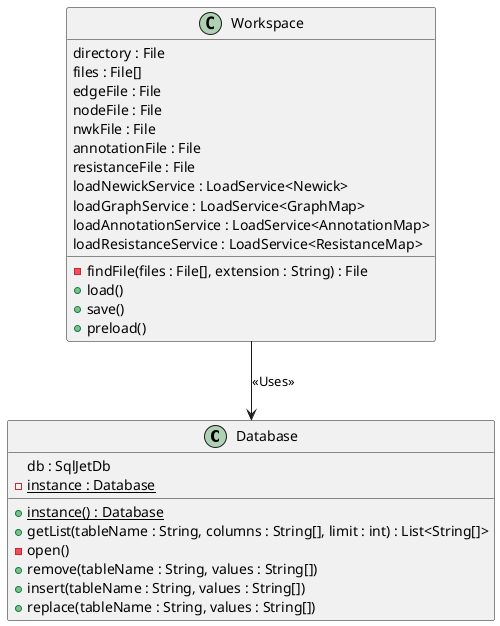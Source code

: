 @startuml
class Database {
    db : SqlJetDb
    -{static}instance : Database
    +{static}instance() : Database
    +getList(tableName : String, columns : String[], limit : int) : List<String[]>
    -open()
    +remove(tableName : String, values : String[])
    +insert(tableName : String, values : String[])
    +replace(tableName : String, values : String[])
}

class Workspace {
    directory : File
    files : File[]
    edgeFile : File
    nodeFile : File
    nwkFile : File
    annotationFile : File
    resistanceFile : File
    loadNewickService : LoadService<Newick>
    loadGraphService : LoadService<GraphMap>
    loadAnnotationService : LoadService<AnnotationMap>
    loadResistanceService : LoadService<ResistanceMap>

    -findFile(files : File[], extension : String) : File
    +load()
    +save()
    +preload()
}

Workspace --> Database : << Uses >>
@enduml